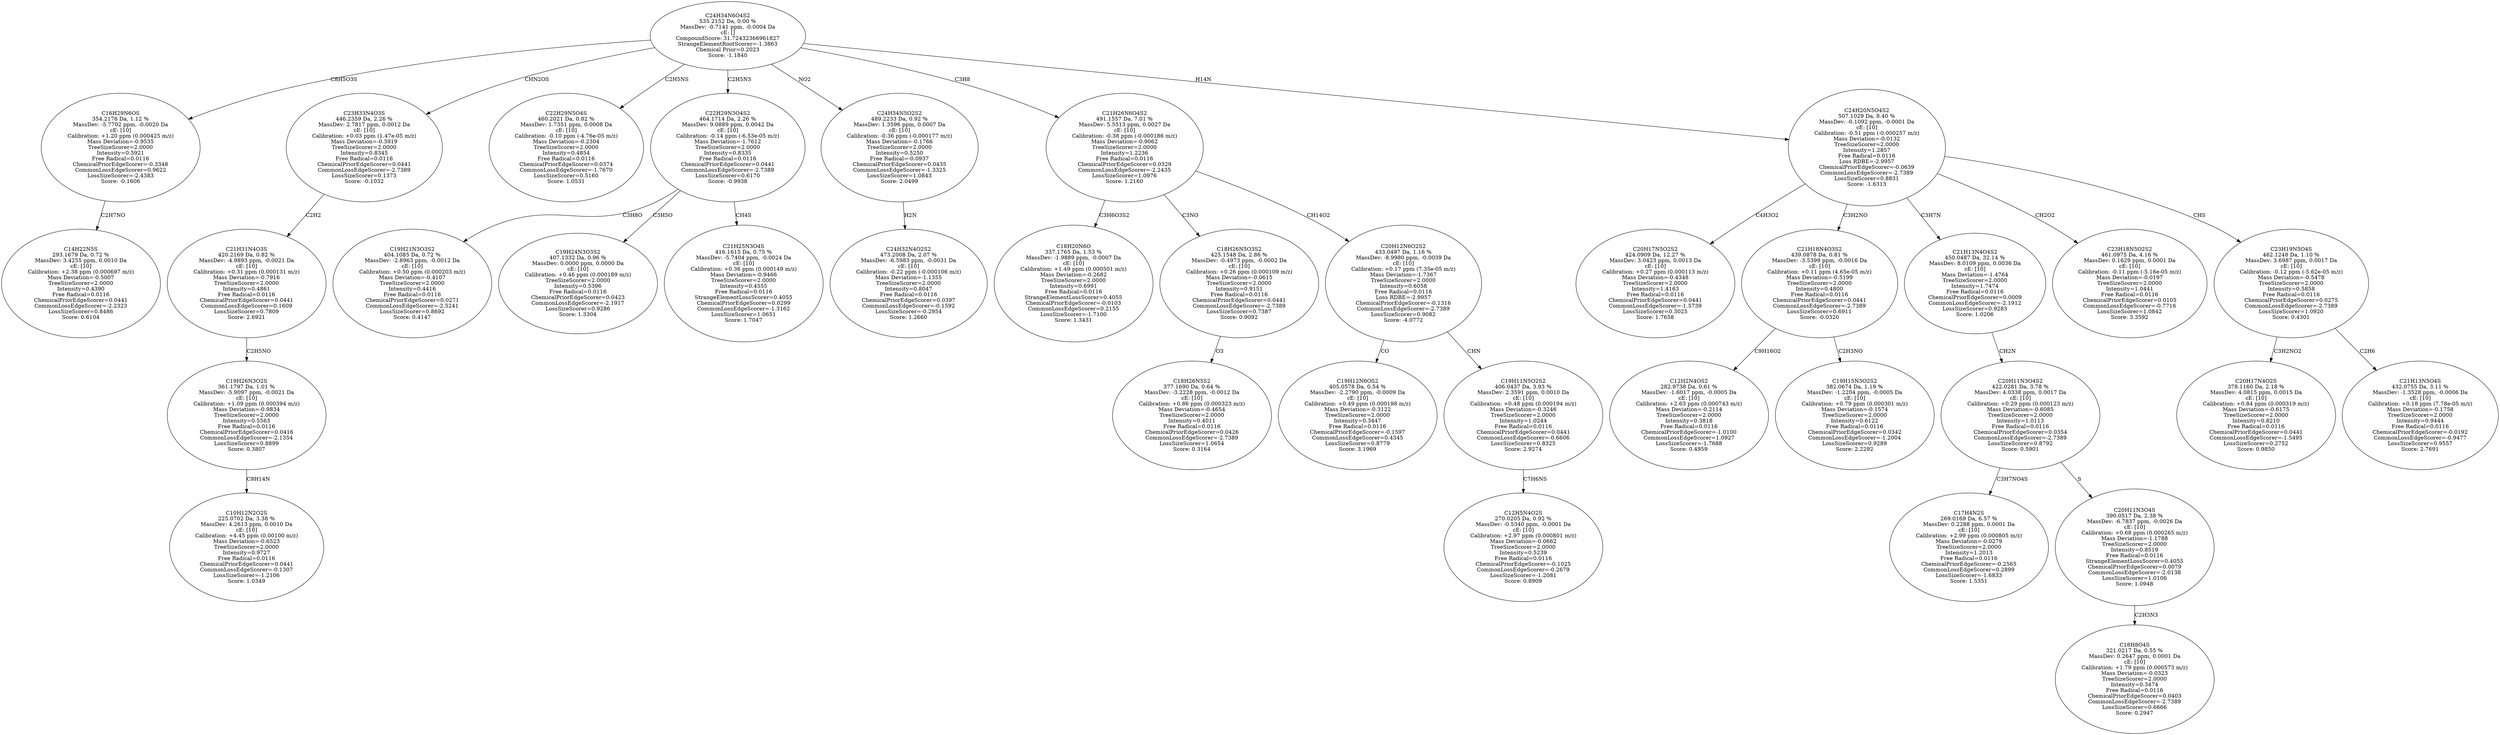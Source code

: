 strict digraph {
v1 [label="C14H22N5S\n293.1679 Da, 0.72 %\nMassDev: 3.4255 ppm, 0.0010 Da\ncE: [10]\nCalibration: +2.38 ppm (0.000697 m/z)\nMass Deviation=-0.5007\nTreeSizeScorer=2.0000\nIntensity=0.4390\nFree Radical=0.0116\nChemicalPriorEdgeScorer=0.0441\nCommonLossEdgeScorer=-2.2323\nLossSizeScorer=0.8486\nScore: 0.6104"];
v2 [label="C16H29N6OS\n354.2176 Da, 1.12 %\nMassDev: -5.7702 ppm, -0.0020 Da\ncE: [10]\nCalibration: +1.20 ppm (0.000425 m/z)\nMass Deviation=-0.9535\nTreeSizeScorer=2.0000\nIntensity=0.5921\nFree Radical=0.0116\nChemicalPriorEdgeScorer=-0.3348\nCommonLossEdgeScorer=0.9622\nLossSizeScorer=-2.4383\nScore: -0.1606"];
v3 [label="C10H12N2O2S\n225.0702 Da, 3.38 %\nMassDev: 4.2613 ppm, 0.0010 Da\ncE: [10]\nCalibration: +4.45 ppm (0.00100 m/z)\nMass Deviation=-0.6523\nTreeSizeScorer=2.0000\nIntensity=0.9727\nFree Radical=0.0116\nChemicalPriorEdgeScorer=0.0441\nCommonLossEdgeScorer=-0.1307\nLossSizeScorer=-1.2106\nScore: 1.0349"];
v4 [label="C19H26N3O2S\n361.1797 Da, 1.01 %\nMassDev: -5.9097 ppm, -0.0021 Da\ncE: [10]\nCalibration: +1.09 ppm (0.000394 m/z)\nMass Deviation=-0.9834\nTreeSizeScorer=2.0000\nIntensity=0.5563\nFree Radical=0.0116\nChemicalPriorEdgeScorer=0.0416\nCommonLossEdgeScorer=-2.1354\nLossSizeScorer=0.8899\nScore: 0.3807"];
v5 [label="C21H31N4O3S\n420.2169 Da, 0.82 %\nMassDev: -4.9893 ppm, -0.0021 Da\ncE: [10]\nCalibration: +0.31 ppm (0.000131 m/z)\nMass Deviation=-0.7916\nTreeSizeScorer=2.0000\nIntensity=0.4861\nFree Radical=0.0116\nChemicalPriorEdgeScorer=0.0441\nCommonLossEdgeScorer=0.1609\nLossSizeScorer=0.7809\nScore: 2.6921"];
v6 [label="C23H33N4O3S\n446.2359 Da, 2.26 %\nMassDev: 2.7817 ppm, 0.0012 Da\ncE: [10]\nCalibration: +0.03 ppm (1.47e-05 m/z)\nMass Deviation=-0.3919\nTreeSizeScorer=2.0000\nIntensity=0.8345\nFree Radical=0.0116\nChemicalPriorEdgeScorer=0.0441\nCommonLossEdgeScorer=-2.7389\nLossSizeScorer=0.1373\nScore: -0.1032"];
v7 [label="C22H29N5O4S\n460.2021 Da, 0.82 %\nMassDev: 1.7351 ppm, 0.0008 Da\ncE: [10]\nCalibration: -0.10 ppm (-4.76e-05 m/z)\nMass Deviation=-0.2304\nTreeSizeScorer=2.0000\nIntensity=0.4854\nFree Radical=0.0116\nChemicalPriorEdgeScorer=0.0374\nCommonLossEdgeScorer=-1.7670\nLossSizeScorer=0.5160\nScore: 1.0531"];
v8 [label="C19H21N3O3S2\n404.1085 Da, 0.72 %\nMassDev: -2.8963 ppm, -0.0012 Da\ncE: [10]\nCalibration: +0.50 ppm (0.000203 m/z)\nMass Deviation=-0.4107\nTreeSizeScorer=2.0000\nIntensity=0.4416\nFree Radical=0.0116\nChemicalPriorEdgeScorer=0.0271\nCommonLossEdgeScorer=-2.5241\nLossSizeScorer=0.8692\nScore: 0.4147"];
v9 [label="C19H24N3O3S2\n407.1332 Da, 0.96 %\nMassDev: 0.0000 ppm, 0.0000 Da\ncE: [10]\nCalibration: +0.46 ppm (0.000189 m/z)\nTreeSizeScorer=2.0000\nIntensity=0.5396\nFree Radical=0.0116\nChemicalPriorEdgeScorer=0.0423\nCommonLossEdgeScorer=-2.1917\nLossSizeScorer=0.9286\nScore: 1.3304"];
v10 [label="C21H25N3O4S\n416.1615 Da, 0.75 %\nMassDev: -5.7404 ppm, -0.0024 Da\ncE: [10]\nCalibration: +0.36 ppm (0.000149 m/z)\nMass Deviation=-0.9466\nTreeSizeScorer=2.0000\nIntensity=0.4555\nFree Radical=0.0116\nStrangeElementLossScorer=0.4055\nChemicalPriorEdgeScorer=0.0299\nCommonLossEdgeScorer=-1.3162\nLossSizeScorer=1.0651\nScore: 1.7047"];
v11 [label="C22H29N3O4S2\n464.1714 Da, 2.26 %\nMassDev: 9.0889 ppm, 0.0042 Da\ncE: [10]\nCalibration: -0.14 ppm (-6.53e-05 m/z)\nMass Deviation=-1.7612\nTreeSizeScorer=2.0000\nIntensity=0.8335\nFree Radical=0.0116\nChemicalPriorEdgeScorer=0.0441\nCommonLossEdgeScorer=-2.7389\nLossSizeScorer=0.6170\nScore: -0.9938"];
v12 [label="C24H32N4O2S2\n473.2008 Da, 2.07 %\nMassDev: -6.5983 ppm, -0.0031 Da\ncE: [10]\nCalibration: -0.22 ppm (-0.000106 m/z)\nMass Deviation=-1.1355\nTreeSizeScorer=2.0000\nIntensity=0.8047\nFree Radical=0.0116\nChemicalPriorEdgeScorer=0.0397\nCommonLossEdgeScorer=-0.1592\nLossSizeScorer=-0.2954\nScore: 1.2660"];
v13 [label="C24H34N5O2S2\n489.2233 Da, 0.92 %\nMassDev: 1.3596 ppm, 0.0007 Da\ncE: [10]\nCalibration: -0.36 ppm (-0.000177 m/z)\nMass Deviation=-0.1766\nTreeSizeScorer=2.0000\nIntensity=0.5250\nFree Radical=-0.0937\nChemicalPriorEdgeScorer=0.0435\nCommonLossEdgeScorer=-1.3325\nLossSizeScorer=1.0843\nScore: 2.0499"];
v14 [label="C18H20N6O\n337.1765 Da, 1.53 %\nMassDev: -1.9889 ppm, -0.0007 Da\ncE: [10]\nCalibration: +1.49 ppm (0.000501 m/z)\nMass Deviation=-0.2682\nTreeSizeScorer=2.0000\nIntensity=0.6991\nFree Radical=0.0116\nStrangeElementLossScorer=0.4055\nChemicalPriorEdgeScorer=-0.0103\nCommonLossEdgeScorer=0.2155\nLossSizeScorer=-1.7100\nScore: 1.3431"];
v15 [label="C18H26N5S2\n377.1690 Da, 0.64 %\nMassDev: -3.2228 ppm, -0.0012 Da\ncE: [10]\nCalibration: +0.86 ppm (0.000323 m/z)\nMass Deviation=-0.4654\nTreeSizeScorer=2.0000\nIntensity=0.4011\nFree Radical=0.0116\nChemicalPriorEdgeScorer=0.0426\nCommonLossEdgeScorer=-2.7389\nLossSizeScorer=1.0654\nScore: 0.3164"];
v16 [label="C18H26N5O3S2\n425.1548 Da, 2.86 %\nMassDev: -0.4973 ppm, -0.0002 Da\ncE: [10]\nCalibration: +0.26 ppm (0.000109 m/z)\nMass Deviation=-0.0615\nTreeSizeScorer=2.0000\nIntensity=0.9151\nFree Radical=0.0116\nChemicalPriorEdgeScorer=0.0441\nCommonLossEdgeScorer=-2.7389\nLossSizeScorer=0.7387\nScore: 0.9092"];
v17 [label="C19H12N6OS2\n405.0578 Da, 0.54 %\nMassDev: -2.2790 ppm, -0.0009 Da\ncE: [10]\nCalibration: +0.49 ppm (0.000198 m/z)\nMass Deviation=-0.3122\nTreeSizeScorer=2.0000\nIntensity=0.3447\nFree Radical=0.0116\nChemicalPriorEdgeScorer=-0.1597\nCommonLossEdgeScorer=0.4345\nLossSizeScorer=0.8779\nScore: 3.1969"];
v18 [label="C12H5N4O2S\n270.0205 Da, 0.92 %\nMassDev: -0.5340 ppm, -0.0001 Da\ncE: [10]\nCalibration: +2.97 ppm (0.000801 m/z)\nMass Deviation=-0.0662\nTreeSizeScorer=2.0000\nIntensity=0.5239\nFree Radical=0.0116\nChemicalPriorEdgeScorer=-0.1025\nCommonLossEdgeScorer=-0.2679\nLossSizeScorer=-1.2081\nScore: 0.8909"];
v19 [label="C19H11N5O2S2\n406.0437 Da, 3.93 %\nMassDev: 2.3591 ppm, 0.0010 Da\ncE: [10]\nCalibration: +0.48 ppm (0.000194 m/z)\nMass Deviation=-0.3246\nTreeSizeScorer=2.0000\nIntensity=1.0244\nFree Radical=0.0116\nChemicalPriorEdgeScorer=0.0441\nCommonLossEdgeScorer=-0.6606\nLossSizeScorer=0.8325\nScore: 2.9274"];
v20 [label="C20H12N6O2S2\n433.0497 Da, 1.16 %\nMassDev: -8.9980 ppm, -0.0039 Da\ncE: [10]\nCalibration: +0.17 ppm (7.35e-05 m/z)\nMass Deviation=-1.7367\nTreeSizeScorer=2.0000\nIntensity=0.6058\nFree Radical=0.0116\nLoss RDBE=-2.9957\nChemicalPriorEdgeScorer=-0.1316\nCommonLossEdgeScorer=-2.7389\nLossSizeScorer=0.9082\nScore: -4.0772"];
v21 [label="C21H26N6O4S2\n491.1557 Da, 7.01 %\nMassDev: 5.5513 ppm, 0.0027 Da\ncE: [10]\nCalibration: -0.38 ppm (-0.000186 m/z)\nMass Deviation=-0.9062\nTreeSizeScorer=2.0000\nIntensity=1.2236\nFree Radical=0.0116\nChemicalPriorEdgeScorer=0.0329\nCommonLossEdgeScorer=-2.2435\nLossSizeScorer=1.0976\nScore: 1.2160"];
v22 [label="C20H17N5O2S2\n424.0909 Da, 12.27 %\nMassDev: 3.0423 ppm, 0.0013 Da\ncE: [10]\nCalibration: +0.27 ppm (0.000113 m/z)\nMass Deviation=-0.4348\nTreeSizeScorer=2.0000\nIntensity=1.4163\nFree Radical=0.0116\nChemicalPriorEdgeScorer=0.0441\nCommonLossEdgeScorer=-1.5739\nLossSizeScorer=0.3025\nScore: 1.7658"];
v23 [label="C12H2N4OS2\n282.9738 Da, 0.61 %\nMassDev: -1.6017 ppm, -0.0005 Da\ncE: [10]\nCalibration: +2.63 ppm (0.000743 m/z)\nMass Deviation=-0.2114\nTreeSizeScorer=2.0000\nIntensity=0.3818\nFree Radical=0.0116\nChemicalPriorEdgeScorer=-1.0100\nCommonLossEdgeScorer=1.0927\nLossSizeScorer=-1.7688\nScore: 0.4959"];
v24 [label="C19H15N3O2S2\n382.0674 Da, 1.19 %\nMassDev: -1.2204 ppm, -0.0005 Da\ncE: [10]\nCalibration: +0.79 ppm (0.000301 m/z)\nMass Deviation=-0.1574\nTreeSizeScorer=2.0000\nIntensity=0.6122\nFree Radical=0.0116\nChemicalPriorEdgeScorer=0.0342\nCommonLossEdgeScorer=-1.2004\nLossSizeScorer=0.9289\nScore: 2.2292"];
v25 [label="C21H18N4O3S2\n439.0878 Da, 0.81 %\nMassDev: -3.5399 ppm, -0.0016 Da\ncE: [10]\nCalibration: +0.11 ppm (4.65e-05 m/z)\nMass Deviation=-0.5199\nTreeSizeScorer=2.0000\nIntensity=0.4800\nFree Radical=0.0116\nChemicalPriorEdgeScorer=0.0441\nCommonLossEdgeScorer=-2.7389\nLossSizeScorer=0.6911\nScore: -0.0320"];
v26 [label="C17H4N2S\n269.0169 Da, 6.57 %\nMassDev: 0.2288 ppm, 0.0001 Da\ncE: [10]\nCalibration: +2.99 ppm (0.000805 m/z)\nMass Deviation=-0.0279\nTreeSizeScorer=2.0000\nIntensity=1.2013\nFree Radical=0.0116\nChemicalPriorEdgeScorer=-0.2565\nCommonLossEdgeScorer=0.2899\nLossSizeScorer=-1.6833\nScore: 1.5351"];
v27 [label="C18H8O4S\n321.0217 Da, 0.55 %\nMassDev: 0.2647 ppm, 0.0001 Da\ncE: [10]\nCalibration: +1.79 ppm (0.000573 m/z)\nMass Deviation=-0.0323\nTreeSizeScorer=2.0000\nIntensity=0.3474\nFree Radical=0.0116\nChemicalPriorEdgeScorer=0.0403\nCommonLossEdgeScorer=-2.7389\nLossSizeScorer=0.6666\nScore: 0.2947"];
v28 [label="C20H11N3O4S\n390.0517 Da, 2.38 %\nMassDev: -6.7837 ppm, -0.0026 Da\ncE: [10]\nCalibration: +0.68 ppm (0.000265 m/z)\nMass Deviation=-1.1788\nTreeSizeScorer=2.0000\nIntensity=0.8519\nFree Radical=0.0116\nStrangeElementLossScorer=0.4055\nChemicalPriorEdgeScorer=0.0079\nCommonLossEdgeScorer=-2.0138\nLossSizeScorer=1.0106\nScore: 1.0948"];
v29 [label="C20H11N3O4S2\n422.0281 Da, 3.78 %\nMassDev: 4.0338 ppm, 0.0017 Da\ncE: [10]\nCalibration: +0.29 ppm (0.000123 m/z)\nMass Deviation=-0.6085\nTreeSizeScorer=2.0000\nIntensity=1.0113\nFree Radical=0.0116\nChemicalPriorEdgeScorer=0.0354\nCommonLossEdgeScorer=-2.7389\nLossSizeScorer=0.8792\nScore: 0.5901"];
v30 [label="C21H13N4O4S2\n450.0487 Da, 32.14 %\nMassDev: 8.0109 ppm, 0.0036 Da\ncE: [10]\nMass Deviation=-1.4764\nTreeSizeScorer=2.0000\nIntensity=1.7474\nFree Radical=0.0116\nChemicalPriorEdgeScorer=0.0009\nCommonLossEdgeScorer=-2.1912\nLossSizeScorer=0.9283\nScore: 1.0206"];
v31 [label="C23H18N5O2S2\n461.0975 Da, 4.16 %\nMassDev: 0.1629 ppm, 0.0001 Da\ncE: [10]\nCalibration: -0.11 ppm (-5.16e-05 m/z)\nMass Deviation=-0.0197\nTreeSizeScorer=2.0000\nIntensity=1.0441\nFree Radical=0.0116\nChemicalPriorEdgeScorer=0.0105\nCommonLossEdgeScorer=-0.7716\nLossSizeScorer=1.0842\nScore: 3.3592"];
v32 [label="C20H17N4O2S\n378.1160 Da, 2.18 %\nMassDev: 4.0815 ppm, 0.0015 Da\ncE: [10]\nCalibration: +0.84 ppm (0.000319 m/z)\nMass Deviation=-0.6175\nTreeSizeScorer=2.0000\nIntensity=0.8210\nFree Radical=0.0116\nChemicalPriorEdgeScorer=0.0441\nCommonLossEdgeScorer=-1.5495\nLossSizeScorer=0.2752\nScore: 0.9850"];
v33 [label="C21H13N5O4S\n432.0755 Da, 3.11 %\nMassDev: -1.3528 ppm, -0.0006 Da\ncE: [10]\nCalibration: +0.18 ppm (7.78e-05 m/z)\nMass Deviation=-0.1758\nTreeSizeScorer=2.0000\nIntensity=0.9444\nFree Radical=0.0116\nChemicalPriorEdgeScorer=-0.0192\nCommonLossEdgeScorer=-0.9477\nLossSizeScorer=0.9557\nScore: 2.7691"];
v34 [label="C23H19N5O4S\n462.1248 Da, 1.10 %\nMassDev: 3.6987 ppm, 0.0017 Da\ncE: [10]\nCalibration: -0.12 ppm (-5.62e-05 m/z)\nMass Deviation=-0.5478\nTreeSizeScorer=2.0000\nIntensity=0.5858\nFree Radical=0.0116\nChemicalPriorEdgeScorer=0.0275\nCommonLossEdgeScorer=-2.7389\nLossSizeScorer=1.0920\nScore: 0.4301"];
v35 [label="C24H20N5O4S2\n507.1029 Da, 8.40 %\nMassDev: -0.1092 ppm, -0.0001 Da\ncE: [10]\nCalibration: -0.51 ppm (-0.000257 m/z)\nMass Deviation=-0.0132\nTreeSizeScorer=2.0000\nIntensity=1.2857\nFree Radical=0.0116\nLoss RDBE=-2.9957\nChemicalPriorEdgeScorer=-0.0639\nCommonLossEdgeScorer=-2.7389\nLossSizeScorer=0.8831\nScore: -1.6313"];
v36 [label="C24H34N6O4S2\n535.2152 Da, 0.00 %\nMassDev: -0.7141 ppm, -0.0004 Da\ncE: []\nCompoundScore: 31.72432366961827\nStrangeElementRootScorer=-1.3863\nChemical Prior=0.2023\nScore: -1.1840"];
v2 -> v1 [label="C2H7NO"];
v36 -> v2 [label="C8H5O3S"];
v4 -> v3 [label="C9H14N"];
v5 -> v4 [label="C2H5NO"];
v6 -> v5 [label="C2H2"];
v36 -> v6 [label="CHN2OS"];
v36 -> v7 [label="C2H5NS"];
v11 -> v8 [label="C3H8O"];
v11 -> v9 [label="C3H5O"];
v11 -> v10 [label="CH4S"];
v36 -> v11 [label="C2H5N3"];
v13 -> v12 [label="H2N"];
v36 -> v13 [label="NO2"];
v21 -> v14 [label="C3H6O3S2"];
v16 -> v15 [label="O3"];
v21 -> v16 [label="C3NO"];
v20 -> v17 [label="CO"];
v19 -> v18 [label="C7H6NS"];
v20 -> v19 [label="CHN"];
v21 -> v20 [label="CH14O2"];
v36 -> v21 [label="C3H8"];
v35 -> v22 [label="C4H3O2"];
v25 -> v23 [label="C9H16O2"];
v25 -> v24 [label="C2H3NO"];
v35 -> v25 [label="C3H2NO"];
v29 -> v26 [label="C3H7NO4S"];
v28 -> v27 [label="C2H3N3"];
v29 -> v28 [label="S"];
v30 -> v29 [label="CH2N"];
v35 -> v30 [label="C3H7N"];
v35 -> v31 [label="CH2O2"];
v34 -> v32 [label="C3H2NO2"];
v34 -> v33 [label="C2H6"];
v35 -> v34 [label="CHS"];
v36 -> v35 [label="H14N"];
}